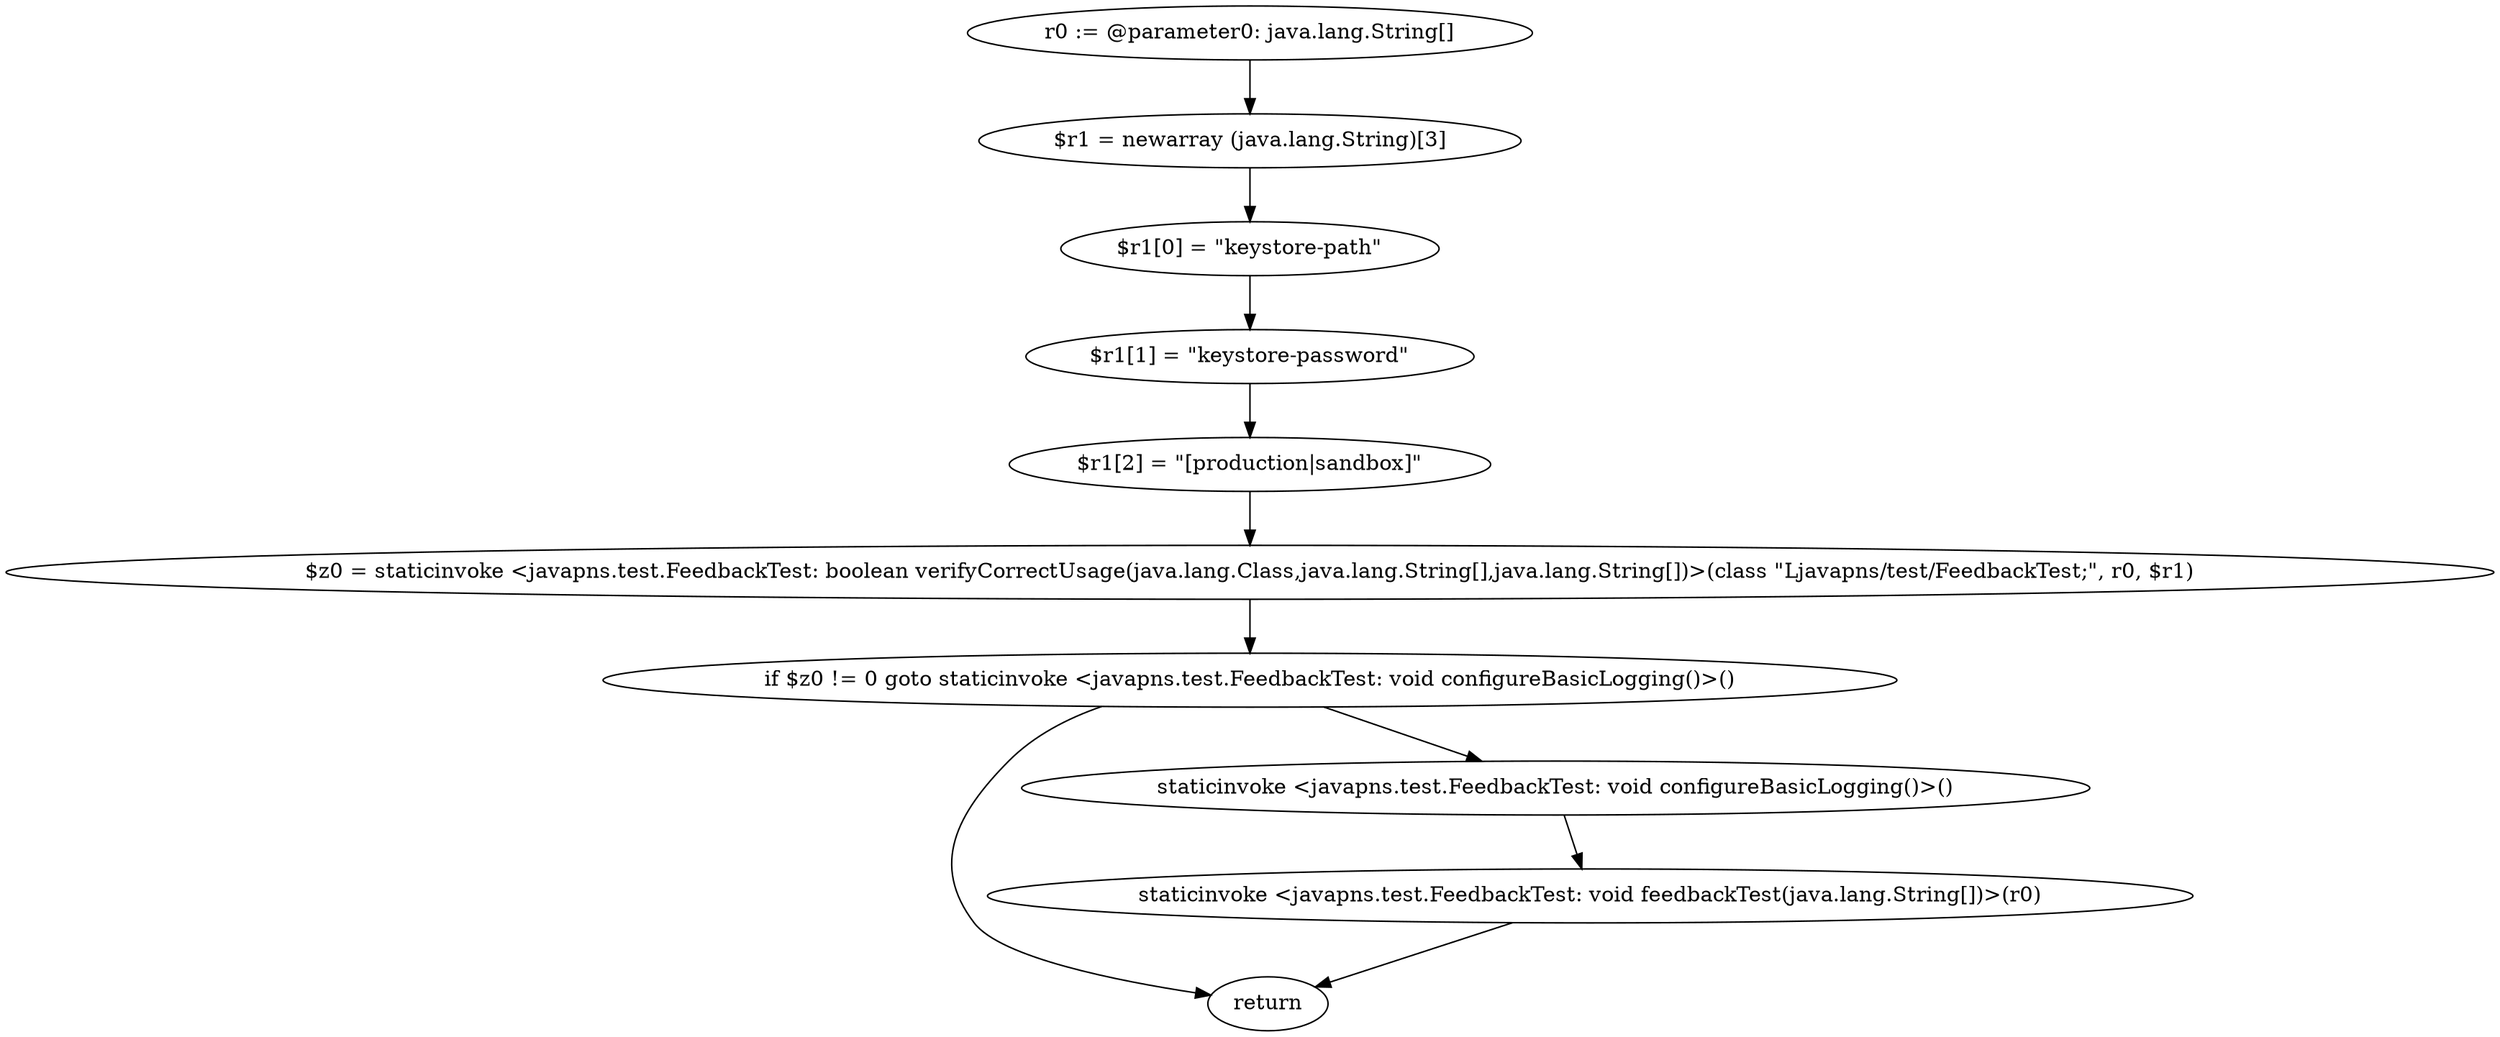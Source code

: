 digraph "unitGraph" {
    "r0 := @parameter0: java.lang.String[]"
    "$r1 = newarray (java.lang.String)[3]"
    "$r1[0] = \"keystore-path\""
    "$r1[1] = \"keystore-password\""
    "$r1[2] = \"[production|sandbox]\""
    "$z0 = staticinvoke <javapns.test.FeedbackTest: boolean verifyCorrectUsage(java.lang.Class,java.lang.String[],java.lang.String[])>(class \"Ljavapns/test/FeedbackTest;\", r0, $r1)"
    "if $z0 != 0 goto staticinvoke <javapns.test.FeedbackTest: void configureBasicLogging()>()"
    "return"
    "staticinvoke <javapns.test.FeedbackTest: void configureBasicLogging()>()"
    "staticinvoke <javapns.test.FeedbackTest: void feedbackTest(java.lang.String[])>(r0)"
    "r0 := @parameter0: java.lang.String[]"->"$r1 = newarray (java.lang.String)[3]";
    "$r1 = newarray (java.lang.String)[3]"->"$r1[0] = \"keystore-path\"";
    "$r1[0] = \"keystore-path\""->"$r1[1] = \"keystore-password\"";
    "$r1[1] = \"keystore-password\""->"$r1[2] = \"[production|sandbox]\"";
    "$r1[2] = \"[production|sandbox]\""->"$z0 = staticinvoke <javapns.test.FeedbackTest: boolean verifyCorrectUsage(java.lang.Class,java.lang.String[],java.lang.String[])>(class \"Ljavapns/test/FeedbackTest;\", r0, $r1)";
    "$z0 = staticinvoke <javapns.test.FeedbackTest: boolean verifyCorrectUsage(java.lang.Class,java.lang.String[],java.lang.String[])>(class \"Ljavapns/test/FeedbackTest;\", r0, $r1)"->"if $z0 != 0 goto staticinvoke <javapns.test.FeedbackTest: void configureBasicLogging()>()";
    "if $z0 != 0 goto staticinvoke <javapns.test.FeedbackTest: void configureBasicLogging()>()"->"return";
    "if $z0 != 0 goto staticinvoke <javapns.test.FeedbackTest: void configureBasicLogging()>()"->"staticinvoke <javapns.test.FeedbackTest: void configureBasicLogging()>()";
    "staticinvoke <javapns.test.FeedbackTest: void configureBasicLogging()>()"->"staticinvoke <javapns.test.FeedbackTest: void feedbackTest(java.lang.String[])>(r0)";
    "staticinvoke <javapns.test.FeedbackTest: void feedbackTest(java.lang.String[])>(r0)"->"return";
}
